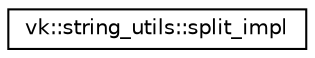 digraph "Graphical Class Hierarchy"
{
 // LATEX_PDF_SIZE
  edge [fontname="Helvetica",fontsize="10",labelfontname="Helvetica",labelfontsize="10"];
  node [fontname="Helvetica",fontsize="10",shape=record];
  rankdir="LR";
  Node0 [label="vk::string_utils::split_impl",height=0.2,width=0.4,color="black", fillcolor="white", style="filled",URL="$structvk_1_1string__utils_1_1split__impl.html",tooltip=" "];
}
